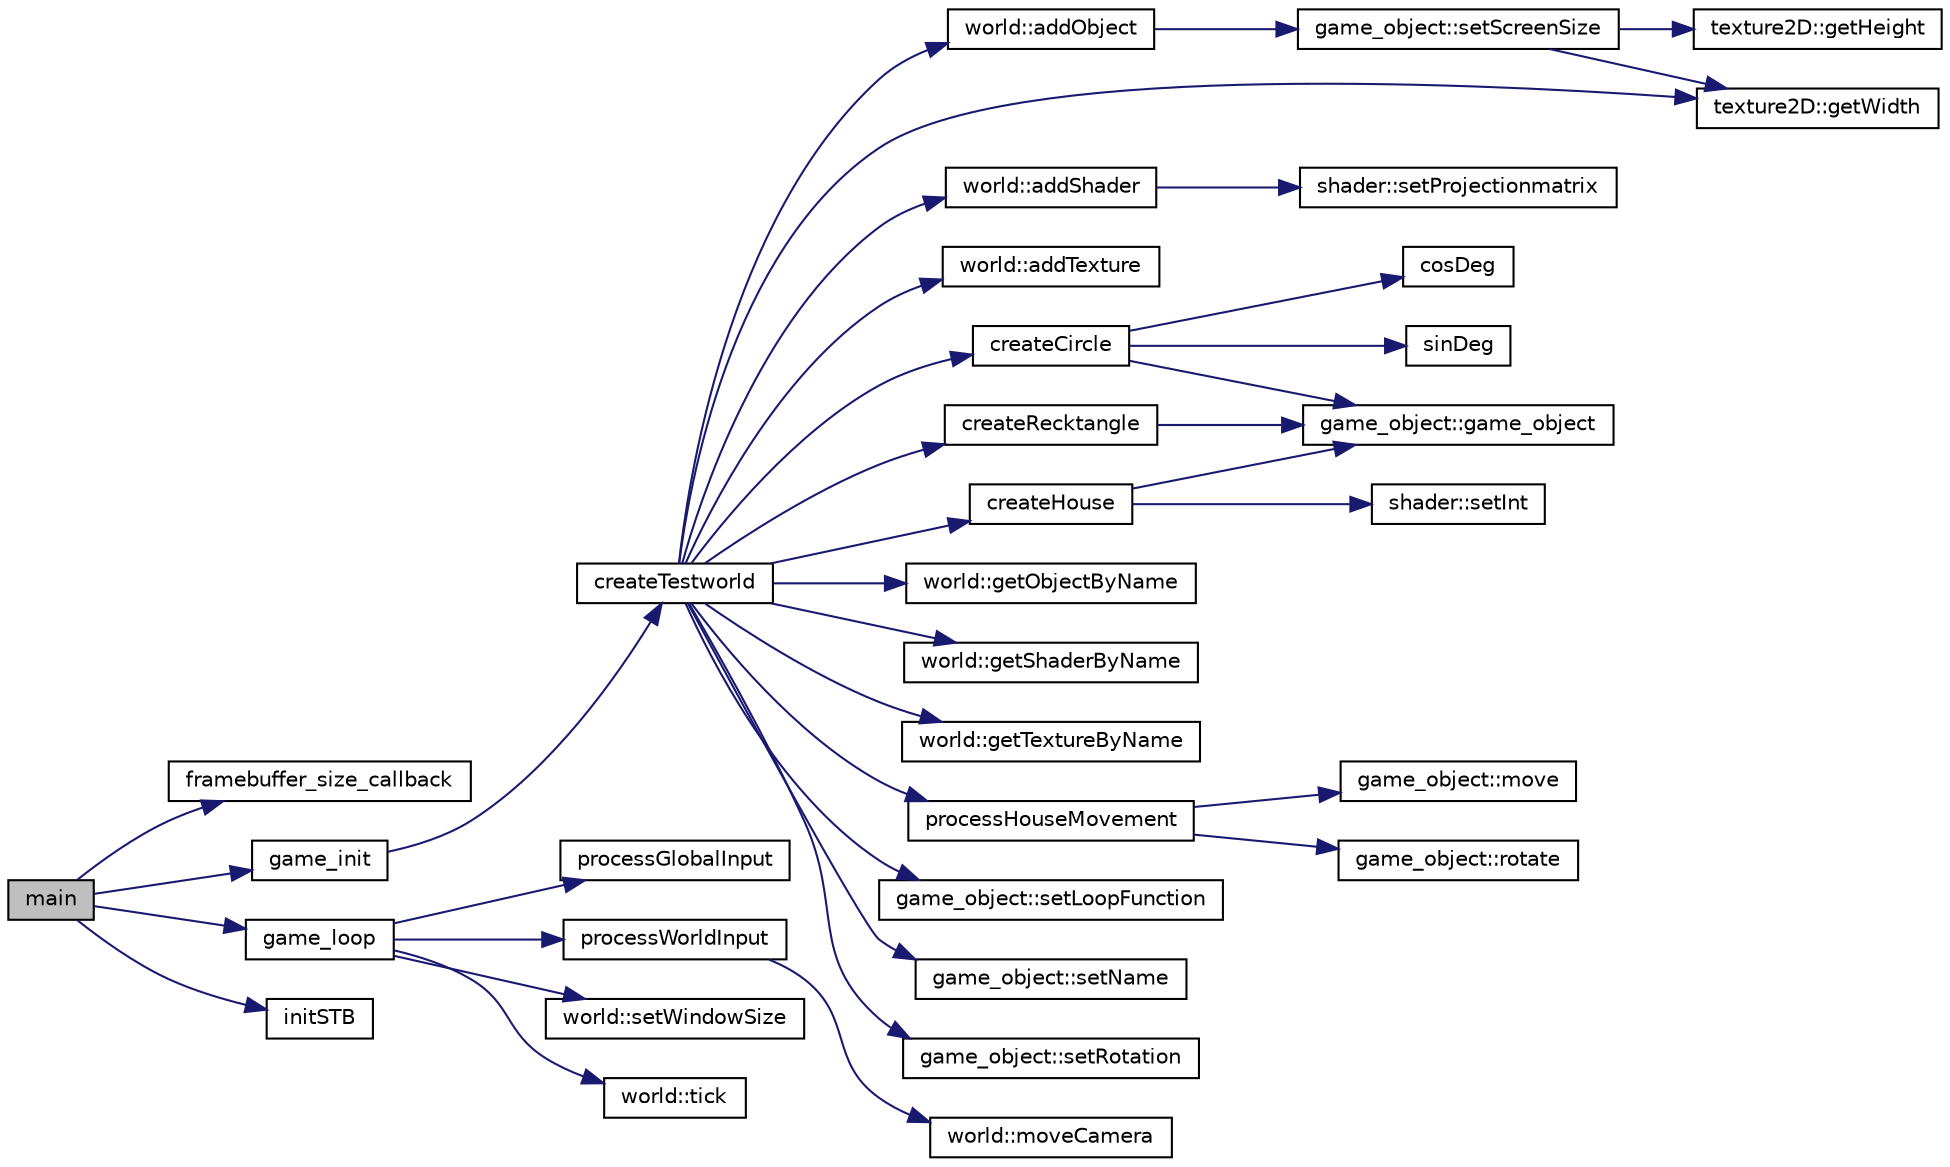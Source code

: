 digraph "main"
{
  edge [fontname="Helvetica",fontsize="10",labelfontname="Helvetica",labelfontsize="10"];
  node [fontname="Helvetica",fontsize="10",shape=record];
  rankdir="LR";
  Node1 [label="main",height=0.2,width=0.4,color="black", fillcolor="grey75", style="filled", fontcolor="black"];
  Node1 -> Node2 [color="midnightblue",fontsize="10",style="solid",fontname="Helvetica"];
  Node2 [label="framebuffer_size_callback",height=0.2,width=0.4,color="black", fillcolor="white", style="filled",URL="$main_8cpp.html#a5180f7bf2b71421af837035824a8c8ac"];
  Node1 -> Node3 [color="midnightblue",fontsize="10",style="solid",fontname="Helvetica"];
  Node3 [label="game_init",height=0.2,width=0.4,color="black", fillcolor="white", style="filled",URL="$game_8cpp.html#afc2aa13d5a7bbb18085f3675fe624771"];
  Node3 -> Node4 [color="midnightblue",fontsize="10",style="solid",fontname="Helvetica"];
  Node4 [label="createTestworld",height=0.2,width=0.4,color="black", fillcolor="white", style="filled",URL="$game_8cpp.html#a5897b44dab9c9675d0f803d0b537e7af"];
  Node4 -> Node5 [color="midnightblue",fontsize="10",style="solid",fontname="Helvetica"];
  Node5 [label="world::addObject",height=0.2,width=0.4,color="black", fillcolor="white", style="filled",URL="$classworld.html#a2195eb8a4f160b3906c1bd7d8607547d",tooltip="The addObject function will add an object to the world. "];
  Node5 -> Node6 [color="midnightblue",fontsize="10",style="solid",fontname="Helvetica"];
  Node6 [label="game_object::setScreenSize",height=0.2,width=0.4,color="black", fillcolor="white", style="filled",URL="$classgame__object.html#a66cd18cc3e5ffb6c68af4437b6f9a89d",tooltip="Sets the screen size to let the object scale the texture correctly. "];
  Node6 -> Node7 [color="midnightblue",fontsize="10",style="solid",fontname="Helvetica"];
  Node7 [label="texture2D::getWidth",height=0.2,width=0.4,color="black", fillcolor="white", style="filled",URL="$classtexture2_d.html#acb3f2be669d39bdf5a679096c7ca6a78",tooltip="This function retruns the width of the texture. "];
  Node6 -> Node8 [color="midnightblue",fontsize="10",style="solid",fontname="Helvetica"];
  Node8 [label="texture2D::getHeight",height=0.2,width=0.4,color="black", fillcolor="white", style="filled",URL="$classtexture2_d.html#a0afabeffe5265277d117fa722d44d2cb",tooltip="This function retruns the height of the texture. "];
  Node4 -> Node9 [color="midnightblue",fontsize="10",style="solid",fontname="Helvetica"];
  Node9 [label="world::addShader",height=0.2,width=0.4,color="black", fillcolor="white", style="filled",URL="$classworld.html#a2f20d75856e6d0466c9cea429f67ddd0",tooltip="The addShader function will add a shader to the world. "];
  Node9 -> Node10 [color="midnightblue",fontsize="10",style="solid",fontname="Helvetica"];
  Node10 [label="shader::setProjectionmatrix",height=0.2,width=0.4,color="black", fillcolor="white", style="filled",URL="$classshader.html#a21dbee719d948037b97cf5f0a4f9964f",tooltip="This function sets the projection matrix of the shader to the given matrix. "];
  Node4 -> Node11 [color="midnightblue",fontsize="10",style="solid",fontname="Helvetica"];
  Node11 [label="world::addTexture",height=0.2,width=0.4,color="black", fillcolor="white", style="filled",URL="$classworld.html#a02f10be898f85aac50aca9a9901494a3",tooltip="The addTexture function will add a texture to the world. "];
  Node4 -> Node12 [color="midnightblue",fontsize="10",style="solid",fontname="Helvetica"];
  Node12 [label="createCircle",height=0.2,width=0.4,color="black", fillcolor="white", style="filled",URL="$game__object_8cpp.html#acffd79905408b72173decb4743360c09",tooltip="Create a Circle object. "];
  Node12 -> Node13 [color="midnightblue",fontsize="10",style="solid",fontname="Helvetica"];
  Node13 [label="cosDeg",height=0.2,width=0.4,color="black", fillcolor="white", style="filled",URL="$math_8cpp.html#ab835f10bb71611820a841ac59bb70cbc",tooltip="This function calculates a cosine with an angle in degrees. "];
  Node12 -> Node14 [color="midnightblue",fontsize="10",style="solid",fontname="Helvetica"];
  Node14 [label="game_object::game_object",height=0.2,width=0.4,color="black", fillcolor="white", style="filled",URL="$classgame__object.html#a58895a96a0691163676878a26f8dfd8e",tooltip="Construct a new game object object. "];
  Node12 -> Node15 [color="midnightblue",fontsize="10",style="solid",fontname="Helvetica"];
  Node15 [label="sinDeg",height=0.2,width=0.4,color="black", fillcolor="white", style="filled",URL="$math_8cpp.html#ad13ed0f481aee3f3057a8b86fe05c8e6",tooltip="This function calculates a sine with an angle in degrees. "];
  Node4 -> Node16 [color="midnightblue",fontsize="10",style="solid",fontname="Helvetica"];
  Node16 [label="createHouse",height=0.2,width=0.4,color="black", fillcolor="white", style="filled",URL="$game__object_8cpp.html#a7d5bbbe7951a1af8ad62b544337907ea",tooltip="Create a House object. "];
  Node16 -> Node14 [color="midnightblue",fontsize="10",style="solid",fontname="Helvetica"];
  Node16 -> Node17 [color="midnightblue",fontsize="10",style="solid",fontname="Helvetica"];
  Node17 [label="shader::setInt",height=0.2,width=0.4,color="black", fillcolor="white", style="filled",URL="$classshader.html#a96125bbfeca28ec5fe01217a8249044c",tooltip="The setInt functions set a uniform vector of the shader to given values. "];
  Node4 -> Node18 [color="midnightblue",fontsize="10",style="solid",fontname="Helvetica"];
  Node18 [label="createRecktangle",height=0.2,width=0.4,color="black", fillcolor="white", style="filled",URL="$game__object_8cpp.html#af2c710095598ad3fe70484f16f7d70bc",tooltip="Create a rectangular object. "];
  Node18 -> Node14 [color="midnightblue",fontsize="10",style="solid",fontname="Helvetica"];
  Node4 -> Node19 [color="midnightblue",fontsize="10",style="solid",fontname="Helvetica"];
  Node19 [label="world::getObjectByName",height=0.2,width=0.4,color="black", fillcolor="white", style="filled",URL="$classworld.html#a36b1dc63d7823419c9611712c36344cf",tooltip="This function returns a pointer to the first object with the given name. "];
  Node4 -> Node20 [color="midnightblue",fontsize="10",style="solid",fontname="Helvetica"];
  Node20 [label="world::getShaderByName",height=0.2,width=0.4,color="black", fillcolor="white", style="filled",URL="$classworld.html#a6828c3950208c8ae91dfbabb20ed792f",tooltip="This function returns a pointer to the first shader with the given name. "];
  Node4 -> Node21 [color="midnightblue",fontsize="10",style="solid",fontname="Helvetica"];
  Node21 [label="world::getTextureByName",height=0.2,width=0.4,color="black", fillcolor="white", style="filled",URL="$classworld.html#a069f21a4a68de2c8e9ce4758e984e2f7",tooltip="This function returns a pointer to the first texture with the given name. "];
  Node4 -> Node7 [color="midnightblue",fontsize="10",style="solid",fontname="Helvetica"];
  Node4 -> Node22 [color="midnightblue",fontsize="10",style="solid",fontname="Helvetica"];
  Node22 [label="processHouseMovement",height=0.2,width=0.4,color="black", fillcolor="white", style="filled",URL="$game_8cpp.html#a3042d3300c8ffe29e3c08604567ecf28"];
  Node22 -> Node23 [color="midnightblue",fontsize="10",style="solid",fontname="Helvetica"];
  Node23 [label="game_object::move",height=0.2,width=0.4,color="black", fillcolor="white", style="filled",URL="$classgame__object.html#ab7809a878f1503a315bcd4a82c907254",tooltip="moves the object by the specified amount "];
  Node22 -> Node24 [color="midnightblue",fontsize="10",style="solid",fontname="Helvetica"];
  Node24 [label="game_object::rotate",height=0.2,width=0.4,color="black", fillcolor="white", style="filled",URL="$classgame__object.html#a0cc8d2eb8e77399cfb33ac1f3c4d65c8",tooltip="Rotates the object by the specified amount in degrees counterclockwise. "];
  Node4 -> Node25 [color="midnightblue",fontsize="10",style="solid",fontname="Helvetica"];
  Node25 [label="game_object::setLoopFunction",height=0.2,width=0.4,color="black", fillcolor="white", style="filled",URL="$classgame__object.html#a9c3d5c1f36131a62f1f47f758e366d58",tooltip="This function sets the loop function to the given function. "];
  Node4 -> Node26 [color="midnightblue",fontsize="10",style="solid",fontname="Helvetica"];
  Node26 [label="game_object::setName",height=0.2,width=0.4,color="black", fillcolor="white", style="filled",URL="$classgame__object.html#aac12a73f0b9fd6d8fca8a10912e5a7d0",tooltip="This function sets the name of the game_object to the given string. "];
  Node4 -> Node27 [color="midnightblue",fontsize="10",style="solid",fontname="Helvetica"];
  Node27 [label="game_object::setRotation",height=0.2,width=0.4,color="black", fillcolor="white", style="filled",URL="$classgame__object.html#a31176a3880e578c938dca11a512f725f",tooltip="sets the objects rotation by the specified amount in degrees counterclockwise "];
  Node1 -> Node28 [color="midnightblue",fontsize="10",style="solid",fontname="Helvetica"];
  Node28 [label="game_loop",height=0.2,width=0.4,color="black", fillcolor="white", style="filled",URL="$game_8cpp.html#a44420f4754c2b48972b034cabe6e52f6"];
  Node28 -> Node29 [color="midnightblue",fontsize="10",style="solid",fontname="Helvetica"];
  Node29 [label="processGlobalInput",height=0.2,width=0.4,color="black", fillcolor="white", style="filled",URL="$game_8cpp.html#ab9f435fea17db8edbc0794122864b986"];
  Node28 -> Node30 [color="midnightblue",fontsize="10",style="solid",fontname="Helvetica"];
  Node30 [label="processWorldInput",height=0.2,width=0.4,color="black", fillcolor="white", style="filled",URL="$game_8cpp.html#af53e6f75cf50733f6da64de1b899df60"];
  Node30 -> Node31 [color="midnightblue",fontsize="10",style="solid",fontname="Helvetica"];
  Node31 [label="world::moveCamera",height=0.2,width=0.4,color="black", fillcolor="white", style="filled",URL="$classworld.html#a481d177f11e4f585b1cc8486e9f843f2",tooltip="This function is used to set the position of the camera. "];
  Node28 -> Node32 [color="midnightblue",fontsize="10",style="solid",fontname="Helvetica"];
  Node32 [label="world::setWindowSize",height=0.2,width=0.4,color="black", fillcolor="white", style="filled",URL="$classworld.html#a8f3ca5906a62736f94703eb581ace6e4",tooltip="This functions sets the window size to construct the projection matrix. "];
  Node28 -> Node33 [color="midnightblue",fontsize="10",style="solid",fontname="Helvetica"];
  Node33 [label="world::tick",height=0.2,width=0.4,color="black", fillcolor="white", style="filled",URL="$classworld.html#a8bc5bea26515cfb0a990f74ec1f03b66",tooltip="This function executes a world tick and is called for each frame. "];
  Node1 -> Node34 [color="midnightblue",fontsize="10",style="solid",fontname="Helvetica"];
  Node34 [label="initSTB",height=0.2,width=0.4,color="black", fillcolor="white", style="filled",URL="$texture_8cpp.html#afe1ab8a9e2aa5e342d8c6e1b6d98e826"];
}
